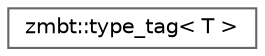 digraph "Graphical Class Hierarchy"
{
 // LATEX_PDF_SIZE
  bgcolor="transparent";
  edge [fontname=Helvetica,fontsize=10,labelfontname=Helvetica,labelfontsize=10];
  node [fontname=Helvetica,fontsize=10,shape=box,height=0.2,width=0.4];
  rankdir="LR";
  Node0 [id="Node000000",label="zmbt::type_tag\< T \>",height=0.2,width=0.4,color="grey40", fillcolor="white", style="filled",URL="$structzmbt_1_1type__tag.html",tooltip="Type tag to pass template parameters as function arguments."];
}
